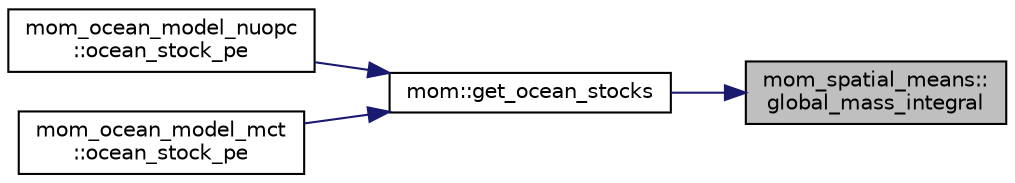digraph "mom_spatial_means::global_mass_integral"
{
 // INTERACTIVE_SVG=YES
 // LATEX_PDF_SIZE
  edge [fontname="Helvetica",fontsize="10",labelfontname="Helvetica",labelfontsize="10"];
  node [fontname="Helvetica",fontsize="10",shape=record];
  rankdir="RL";
  Node1 [label="mom_spatial_means::\lglobal_mass_integral",height=0.2,width=0.4,color="black", fillcolor="grey75", style="filled", fontcolor="black",tooltip="Find the global mass-weighted integral of a variable. This uses reproducing sums."];
  Node1 -> Node2 [dir="back",color="midnightblue",fontsize="10",style="solid",fontname="Helvetica"];
  Node2 [label="mom::get_ocean_stocks",height=0.2,width=0.4,color="black", fillcolor="white", style="filled",URL="$namespacemom.html#a462293ed92e99927ef9939747d633080",tooltip="Find the global integrals of various quantities."];
  Node2 -> Node3 [dir="back",color="midnightblue",fontsize="10",style="solid",fontname="Helvetica"];
  Node3 [label="mom_ocean_model_nuopc\l::ocean_stock_pe",height=0.2,width=0.4,color="black", fillcolor="white", style="filled",URL="$namespacemom__ocean__model__nuopc.html#a8f12e00dd1cb9f454bca8ad2e74fde40",tooltip="Ocean_stock_pe - returns the integrated stocks of heat, water, etc. for conservation checks...."];
  Node2 -> Node4 [dir="back",color="midnightblue",fontsize="10",style="solid",fontname="Helvetica"];
  Node4 [label="mom_ocean_model_mct\l::ocean_stock_pe",height=0.2,width=0.4,color="black", fillcolor="white", style="filled",URL="$namespacemom__ocean__model__mct.html#af453e38e57801cebcc7145c370c30f28",tooltip="Ocean_stock_pe - returns the integrated stocks of heat, water, etc. for conservation checks...."];
}
